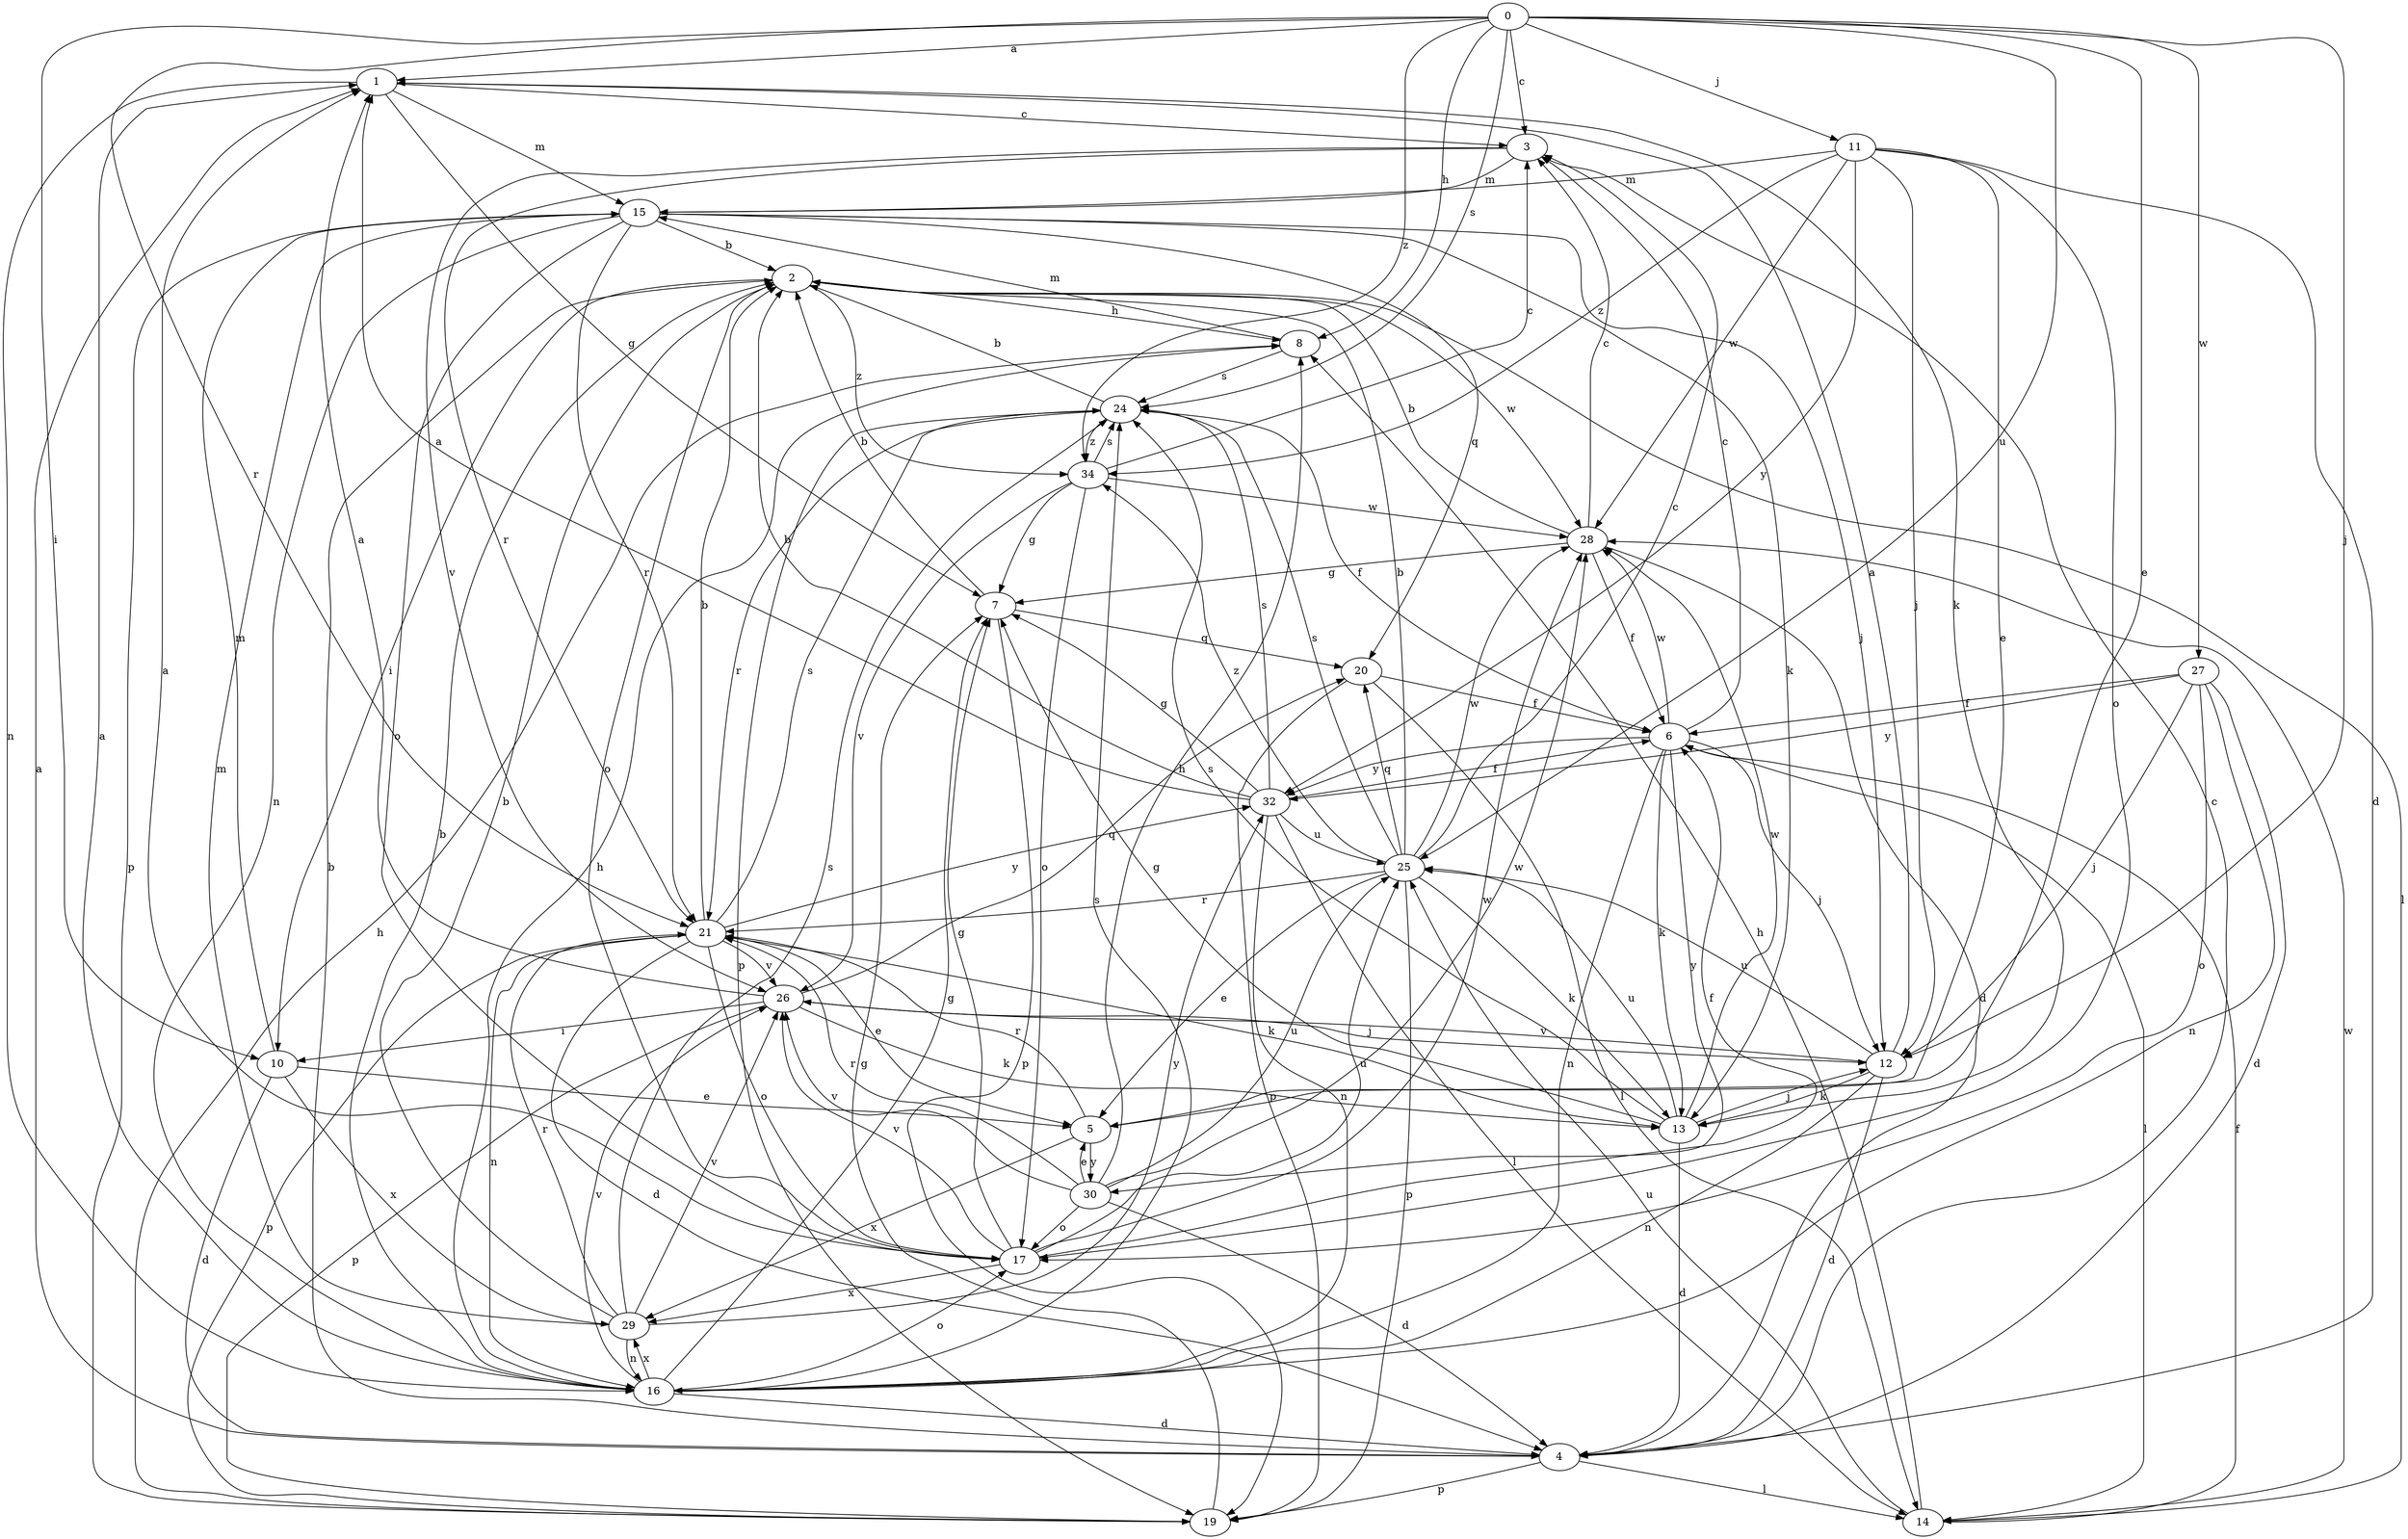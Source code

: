 strict digraph  {
0;
1;
2;
3;
4;
5;
6;
7;
8;
10;
11;
12;
13;
14;
15;
16;
17;
19;
20;
21;
24;
25;
26;
27;
28;
29;
30;
32;
34;
0 -> 1  [label=a];
0 -> 3  [label=c];
0 -> 5  [label=e];
0 -> 8  [label=h];
0 -> 10  [label=i];
0 -> 11  [label=j];
0 -> 12  [label=j];
0 -> 21  [label=r];
0 -> 24  [label=s];
0 -> 25  [label=u];
0 -> 27  [label=w];
0 -> 34  [label=z];
1 -> 3  [label=c];
1 -> 7  [label=g];
1 -> 13  [label=k];
1 -> 15  [label=m];
1 -> 16  [label=n];
2 -> 8  [label=h];
2 -> 10  [label=i];
2 -> 14  [label=l];
2 -> 17  [label=o];
2 -> 28  [label=w];
2 -> 34  [label=z];
3 -> 15  [label=m];
3 -> 21  [label=r];
3 -> 26  [label=v];
4 -> 1  [label=a];
4 -> 2  [label=b];
4 -> 3  [label=c];
4 -> 14  [label=l];
4 -> 19  [label=p];
5 -> 21  [label=r];
5 -> 29  [label=x];
5 -> 30  [label=y];
6 -> 3  [label=c];
6 -> 12  [label=j];
6 -> 13  [label=k];
6 -> 14  [label=l];
6 -> 16  [label=n];
6 -> 28  [label=w];
6 -> 30  [label=y];
6 -> 32  [label=y];
7 -> 2  [label=b];
7 -> 19  [label=p];
7 -> 20  [label=q];
8 -> 15  [label=m];
8 -> 24  [label=s];
10 -> 4  [label=d];
10 -> 5  [label=e];
10 -> 15  [label=m];
10 -> 29  [label=x];
11 -> 4  [label=d];
11 -> 5  [label=e];
11 -> 12  [label=j];
11 -> 15  [label=m];
11 -> 17  [label=o];
11 -> 28  [label=w];
11 -> 32  [label=y];
11 -> 34  [label=z];
12 -> 1  [label=a];
12 -> 4  [label=d];
12 -> 13  [label=k];
12 -> 16  [label=n];
12 -> 25  [label=u];
12 -> 26  [label=v];
13 -> 4  [label=d];
13 -> 7  [label=g];
13 -> 12  [label=j];
13 -> 24  [label=s];
13 -> 25  [label=u];
13 -> 28  [label=w];
14 -> 6  [label=f];
14 -> 8  [label=h];
14 -> 25  [label=u];
14 -> 28  [label=w];
15 -> 2  [label=b];
15 -> 12  [label=j];
15 -> 13  [label=k];
15 -> 16  [label=n];
15 -> 17  [label=o];
15 -> 19  [label=p];
15 -> 20  [label=q];
15 -> 21  [label=r];
16 -> 1  [label=a];
16 -> 2  [label=b];
16 -> 4  [label=d];
16 -> 7  [label=g];
16 -> 8  [label=h];
16 -> 17  [label=o];
16 -> 24  [label=s];
16 -> 26  [label=v];
16 -> 29  [label=x];
17 -> 1  [label=a];
17 -> 6  [label=f];
17 -> 7  [label=g];
17 -> 25  [label=u];
17 -> 26  [label=v];
17 -> 28  [label=w];
17 -> 29  [label=x];
19 -> 7  [label=g];
19 -> 8  [label=h];
20 -> 6  [label=f];
20 -> 14  [label=l];
20 -> 19  [label=p];
21 -> 2  [label=b];
21 -> 4  [label=d];
21 -> 5  [label=e];
21 -> 13  [label=k];
21 -> 16  [label=n];
21 -> 17  [label=o];
21 -> 19  [label=p];
21 -> 24  [label=s];
21 -> 26  [label=v];
21 -> 32  [label=y];
24 -> 2  [label=b];
24 -> 6  [label=f];
24 -> 19  [label=p];
24 -> 21  [label=r];
24 -> 34  [label=z];
25 -> 2  [label=b];
25 -> 3  [label=c];
25 -> 5  [label=e];
25 -> 13  [label=k];
25 -> 19  [label=p];
25 -> 20  [label=q];
25 -> 21  [label=r];
25 -> 24  [label=s];
25 -> 28  [label=w];
25 -> 34  [label=z];
26 -> 1  [label=a];
26 -> 10  [label=i];
26 -> 12  [label=j];
26 -> 13  [label=k];
26 -> 19  [label=p];
26 -> 20  [label=q];
27 -> 4  [label=d];
27 -> 6  [label=f];
27 -> 12  [label=j];
27 -> 16  [label=n];
27 -> 17  [label=o];
27 -> 32  [label=y];
28 -> 2  [label=b];
28 -> 3  [label=c];
28 -> 4  [label=d];
28 -> 6  [label=f];
28 -> 7  [label=g];
29 -> 2  [label=b];
29 -> 15  [label=m];
29 -> 16  [label=n];
29 -> 21  [label=r];
29 -> 24  [label=s];
29 -> 26  [label=v];
29 -> 32  [label=y];
30 -> 4  [label=d];
30 -> 5  [label=e];
30 -> 8  [label=h];
30 -> 17  [label=o];
30 -> 21  [label=r];
30 -> 25  [label=u];
30 -> 26  [label=v];
30 -> 28  [label=w];
32 -> 1  [label=a];
32 -> 2  [label=b];
32 -> 6  [label=f];
32 -> 7  [label=g];
32 -> 14  [label=l];
32 -> 16  [label=n];
32 -> 24  [label=s];
32 -> 25  [label=u];
34 -> 3  [label=c];
34 -> 7  [label=g];
34 -> 17  [label=o];
34 -> 24  [label=s];
34 -> 26  [label=v];
34 -> 28  [label=w];
}
